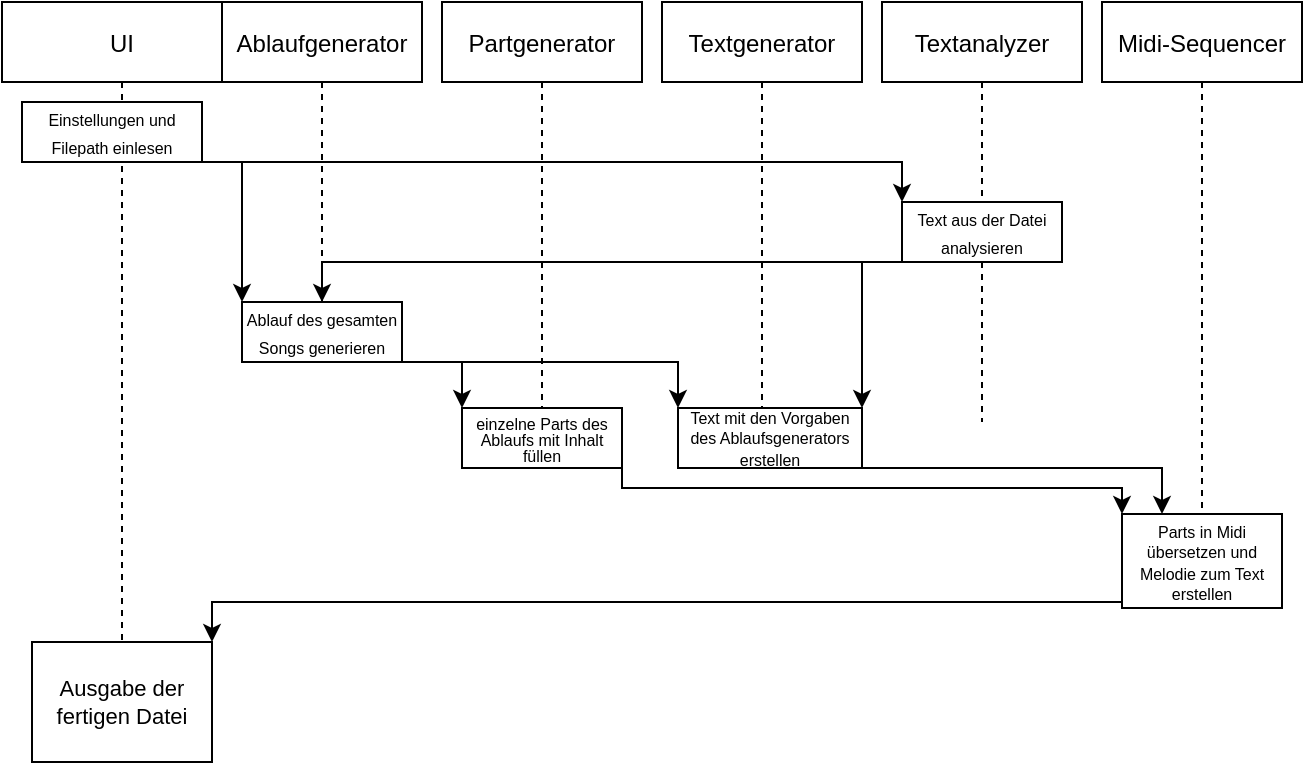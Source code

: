 <mxfile version="20.6.0" type="device"><diagram id="kgpKYQtTHZ0yAKxKKP6v" name="Page-1"><mxGraphModel dx="983" dy="588" grid="1" gridSize="10" guides="1" tooltips="1" connect="1" arrows="1" fold="1" page="1" pageScale="1" pageWidth="850" pageHeight="1100" math="0" shadow="0"><root><mxCell id="0"/><mxCell id="1" parent="0"/><mxCell id="3nuBFxr9cyL0pnOWT2aG-1" value="UI" style="shape=umlLifeline;perimeter=lifelinePerimeter;container=1;collapsible=0;recursiveResize=0;rounded=0;shadow=0;strokeWidth=1;" parent="1" vertex="1"><mxGeometry x="40" y="40" width="120" height="340" as="geometry"/></mxCell><mxCell id="heBIxMeWKm-nOAXbUhJ_-5" value="&lt;p style=&quot;line-height: 100%;&quot;&gt;&lt;font style=&quot;font-size: 8px;&quot;&gt;Einstellungen und Filepath einlesen&lt;font style=&quot;font-size: 8px;&quot;&gt;&lt;br&gt;&lt;/font&gt;&lt;/font&gt;&lt;/p&gt;" style="rounded=0;whiteSpace=wrap;html=1;strokeWidth=1;" parent="3nuBFxr9cyL0pnOWT2aG-1" vertex="1"><mxGeometry x="10" y="50" width="90" height="30" as="geometry"/></mxCell><mxCell id="heBIxMeWKm-nOAXbUhJ_-20" value="&lt;font style=&quot;font-size: 11px;&quot;&gt;Ausgabe der fertigen Datei&lt;br&gt;&lt;/font&gt;" style="rounded=0;whiteSpace=wrap;html=1;strokeWidth=1;fontSize=8;" parent="3nuBFxr9cyL0pnOWT2aG-1" vertex="1"><mxGeometry x="15" y="320" width="90" height="60" as="geometry"/></mxCell><mxCell id="3nuBFxr9cyL0pnOWT2aG-5" value="Ablaufgenerator" style="shape=umlLifeline;perimeter=lifelinePerimeter;container=1;collapsible=0;recursiveResize=0;rounded=0;shadow=0;strokeWidth=1;" parent="1" vertex="1"><mxGeometry x="150" y="40" width="100" height="150" as="geometry"/></mxCell><mxCell id="heBIxMeWKm-nOAXbUhJ_-1" value="Partgenerator" style="shape=umlLifeline;perimeter=lifelinePerimeter;container=1;collapsible=0;recursiveResize=0;rounded=0;shadow=0;strokeWidth=1;" parent="1" vertex="1"><mxGeometry x="260" y="40" width="100" height="210" as="geometry"/></mxCell><mxCell id="heBIxMeWKm-nOAXbUhJ_-8" value="&lt;p style=&quot;line-height: 50%;&quot;&gt;&lt;font style=&quot;font-size: 8px;&quot;&gt;einzelne Parts des Ablaufs mit Inhalt füllen&lt;br&gt;&lt;/font&gt;&lt;/p&gt;" style="rounded=0;whiteSpace=wrap;html=1;" parent="heBIxMeWKm-nOAXbUhJ_-1" vertex="1"><mxGeometry x="10" y="203" width="80" height="30" as="geometry"/></mxCell><mxCell id="heBIxMeWKm-nOAXbUhJ_-2" value="Textgenerator" style="shape=umlLifeline;perimeter=lifelinePerimeter;container=1;collapsible=0;recursiveResize=0;rounded=0;shadow=0;strokeWidth=1;" parent="1" vertex="1"><mxGeometry x="370" y="40" width="100" height="233" as="geometry"/></mxCell><mxCell id="heBIxMeWKm-nOAXbUhJ_-10" value="&lt;p style=&quot;line-height: 70%;&quot;&gt;&lt;font style=&quot;font-size: 8px;&quot;&gt;Text mit den Vorgaben des Ablaufsgenerators erstellen&lt;br&gt;&lt;/font&gt;&lt;/p&gt;" style="rounded=0;whiteSpace=wrap;html=1;" parent="heBIxMeWKm-nOAXbUhJ_-2" vertex="1"><mxGeometry x="8" y="203" width="92" height="30" as="geometry"/></mxCell><mxCell id="heBIxMeWKm-nOAXbUhJ_-3" value="Textanalyzer" style="shape=umlLifeline;perimeter=lifelinePerimeter;container=1;collapsible=0;recursiveResize=0;rounded=0;shadow=0;strokeWidth=1;" parent="1" vertex="1"><mxGeometry x="480" y="40" width="100" height="210" as="geometry"/></mxCell><mxCell id="heBIxMeWKm-nOAXbUhJ_-9" value="&lt;p style=&quot;line-height: 100%;&quot;&gt;&lt;font style=&quot;font-size: 8px;&quot;&gt;Text aus der Datei analysieren&lt;br&gt;&lt;/font&gt;&lt;/p&gt;" style="rounded=0;whiteSpace=wrap;html=1;" parent="heBIxMeWKm-nOAXbUhJ_-3" vertex="1"><mxGeometry x="10" y="100" width="80" height="30" as="geometry"/></mxCell><mxCell id="heBIxMeWKm-nOAXbUhJ_-4" value="Midi-Sequencer" style="shape=umlLifeline;perimeter=lifelinePerimeter;container=1;collapsible=0;recursiveResize=0;rounded=0;shadow=0;strokeWidth=1;" parent="1" vertex="1"><mxGeometry x="590" y="40" width="100" height="300" as="geometry"/></mxCell><mxCell id="heBIxMeWKm-nOAXbUhJ_-11" value="&lt;p style=&quot;line-height: 70%;&quot;&gt;&lt;font style=&quot;font-size: 8px;&quot;&gt;Parts in Midi übersetzen und Melodie zum Text erstellen&lt;br&gt;&lt;/font&gt;&lt;/p&gt;" style="rounded=0;whiteSpace=wrap;html=1;" parent="heBIxMeWKm-nOAXbUhJ_-4" vertex="1"><mxGeometry x="10" y="256" width="80" height="47" as="geometry"/></mxCell><mxCell id="heBIxMeWKm-nOAXbUhJ_-7" style="edgeStyle=orthogonalEdgeStyle;rounded=0;orthogonalLoop=1;jettySize=auto;html=1;entryX=0;entryY=0;entryDx=0;entryDy=0;exitX=1;exitY=1;exitDx=0;exitDy=0;" parent="1" source="heBIxMeWKm-nOAXbUhJ_-5" target="heBIxMeWKm-nOAXbUhJ_-6" edge="1"><mxGeometry relative="1" as="geometry"><Array as="points"><mxPoint x="160" y="120"/></Array></mxGeometry></mxCell><mxCell id="heBIxMeWKm-nOAXbUhJ_-12" style="edgeStyle=orthogonalEdgeStyle;rounded=0;orthogonalLoop=1;jettySize=auto;html=1;entryX=0;entryY=0;entryDx=0;entryDy=0;exitX=1;exitY=1;exitDx=0;exitDy=0;" parent="1" source="heBIxMeWKm-nOAXbUhJ_-6" target="heBIxMeWKm-nOAXbUhJ_-8" edge="1"><mxGeometry relative="1" as="geometry"><Array as="points"><mxPoint x="240" y="220"/><mxPoint x="270" y="220"/></Array></mxGeometry></mxCell><mxCell id="heBIxMeWKm-nOAXbUhJ_-13" style="edgeStyle=orthogonalEdgeStyle;rounded=0;orthogonalLoop=1;jettySize=auto;html=1;entryX=0;entryY=0;entryDx=0;entryDy=0;" parent="1" source="heBIxMeWKm-nOAXbUhJ_-6" target="heBIxMeWKm-nOAXbUhJ_-10" edge="1"><mxGeometry relative="1" as="geometry"><Array as="points"><mxPoint x="200" y="220"/><mxPoint x="378" y="220"/></Array></mxGeometry></mxCell><mxCell id="heBIxMeWKm-nOAXbUhJ_-15" style="edgeStyle=orthogonalEdgeStyle;rounded=0;orthogonalLoop=1;jettySize=auto;html=1;entryX=0;entryY=0;entryDx=0;entryDy=0;" parent="1" source="heBIxMeWKm-nOAXbUhJ_-5" target="heBIxMeWKm-nOAXbUhJ_-9" edge="1"><mxGeometry relative="1" as="geometry"><Array as="points"><mxPoint x="310" y="120"/><mxPoint x="310" y="120"/></Array></mxGeometry></mxCell><mxCell id="heBIxMeWKm-nOAXbUhJ_-16" style="edgeStyle=orthogonalEdgeStyle;rounded=0;orthogonalLoop=1;jettySize=auto;html=1;entryX=1;entryY=0;entryDx=0;entryDy=0;" parent="1" source="heBIxMeWKm-nOAXbUhJ_-9" target="heBIxMeWKm-nOAXbUhJ_-10" edge="1"><mxGeometry relative="1" as="geometry"><Array as="points"><mxPoint x="470" y="170"/></Array></mxGeometry></mxCell><mxCell id="heBIxMeWKm-nOAXbUhJ_-17" style="edgeStyle=orthogonalEdgeStyle;rounded=0;orthogonalLoop=1;jettySize=auto;html=1;entryX=0;entryY=0;entryDx=0;entryDy=0;exitX=1;exitY=1;exitDx=0;exitDy=0;" parent="1" source="heBIxMeWKm-nOAXbUhJ_-8" target="heBIxMeWKm-nOAXbUhJ_-11" edge="1"><mxGeometry relative="1" as="geometry"><Array as="points"><mxPoint x="350" y="283"/><mxPoint x="600" y="283"/></Array></mxGeometry></mxCell><mxCell id="heBIxMeWKm-nOAXbUhJ_-18" style="edgeStyle=orthogonalEdgeStyle;rounded=0;orthogonalLoop=1;jettySize=auto;html=1;entryX=0.25;entryY=0;entryDx=0;entryDy=0;" parent="1" source="heBIxMeWKm-nOAXbUhJ_-10" target="heBIxMeWKm-nOAXbUhJ_-11" edge="1"><mxGeometry relative="1" as="geometry"><Array as="points"><mxPoint x="620" y="273"/></Array></mxGeometry></mxCell><mxCell id="heBIxMeWKm-nOAXbUhJ_-21" style="edgeStyle=orthogonalEdgeStyle;rounded=0;orthogonalLoop=1;jettySize=auto;html=1;entryX=1;entryY=0;entryDx=0;entryDy=0;fontSize=8;" parent="1" source="heBIxMeWKm-nOAXbUhJ_-11" target="heBIxMeWKm-nOAXbUhJ_-20" edge="1"><mxGeometry relative="1" as="geometry"><Array as="points"><mxPoint x="145" y="340"/></Array></mxGeometry></mxCell><mxCell id="heBIxMeWKm-nOAXbUhJ_-6" value="&lt;p style=&quot;line-height: 100%;&quot;&gt;&lt;font style=&quot;font-size: 8px;&quot;&gt;Ablauf des gesamten Songs generieren&lt;br&gt;&lt;/font&gt;&lt;/p&gt;" style="rounded=0;whiteSpace=wrap;html=1;" parent="1" vertex="1"><mxGeometry x="160" y="190" width="80" height="30" as="geometry"/></mxCell><mxCell id="7WiscemsWhtd5PoiqsdM-1" style="edgeStyle=orthogonalEdgeStyle;rounded=0;orthogonalLoop=1;jettySize=auto;html=1;" edge="1" parent="1" source="heBIxMeWKm-nOAXbUhJ_-9" target="heBIxMeWKm-nOAXbUhJ_-6"><mxGeometry relative="1" as="geometry"><Array as="points"><mxPoint x="200" y="170"/></Array></mxGeometry></mxCell></root></mxGraphModel></diagram></mxfile>